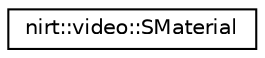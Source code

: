 digraph "Graphical Class Hierarchy"
{
 // LATEX_PDF_SIZE
  edge [fontname="Helvetica",fontsize="10",labelfontname="Helvetica",labelfontsize="10"];
  node [fontname="Helvetica",fontsize="10",shape=record];
  rankdir="LR";
  Node0 [label="nirt::video::SMaterial",height=0.2,width=0.4,color="black", fillcolor="white", style="filled",URL="$classnirt_1_1video_1_1SMaterial.html",tooltip="Struct for holding parameters for a material renderer."];
}
